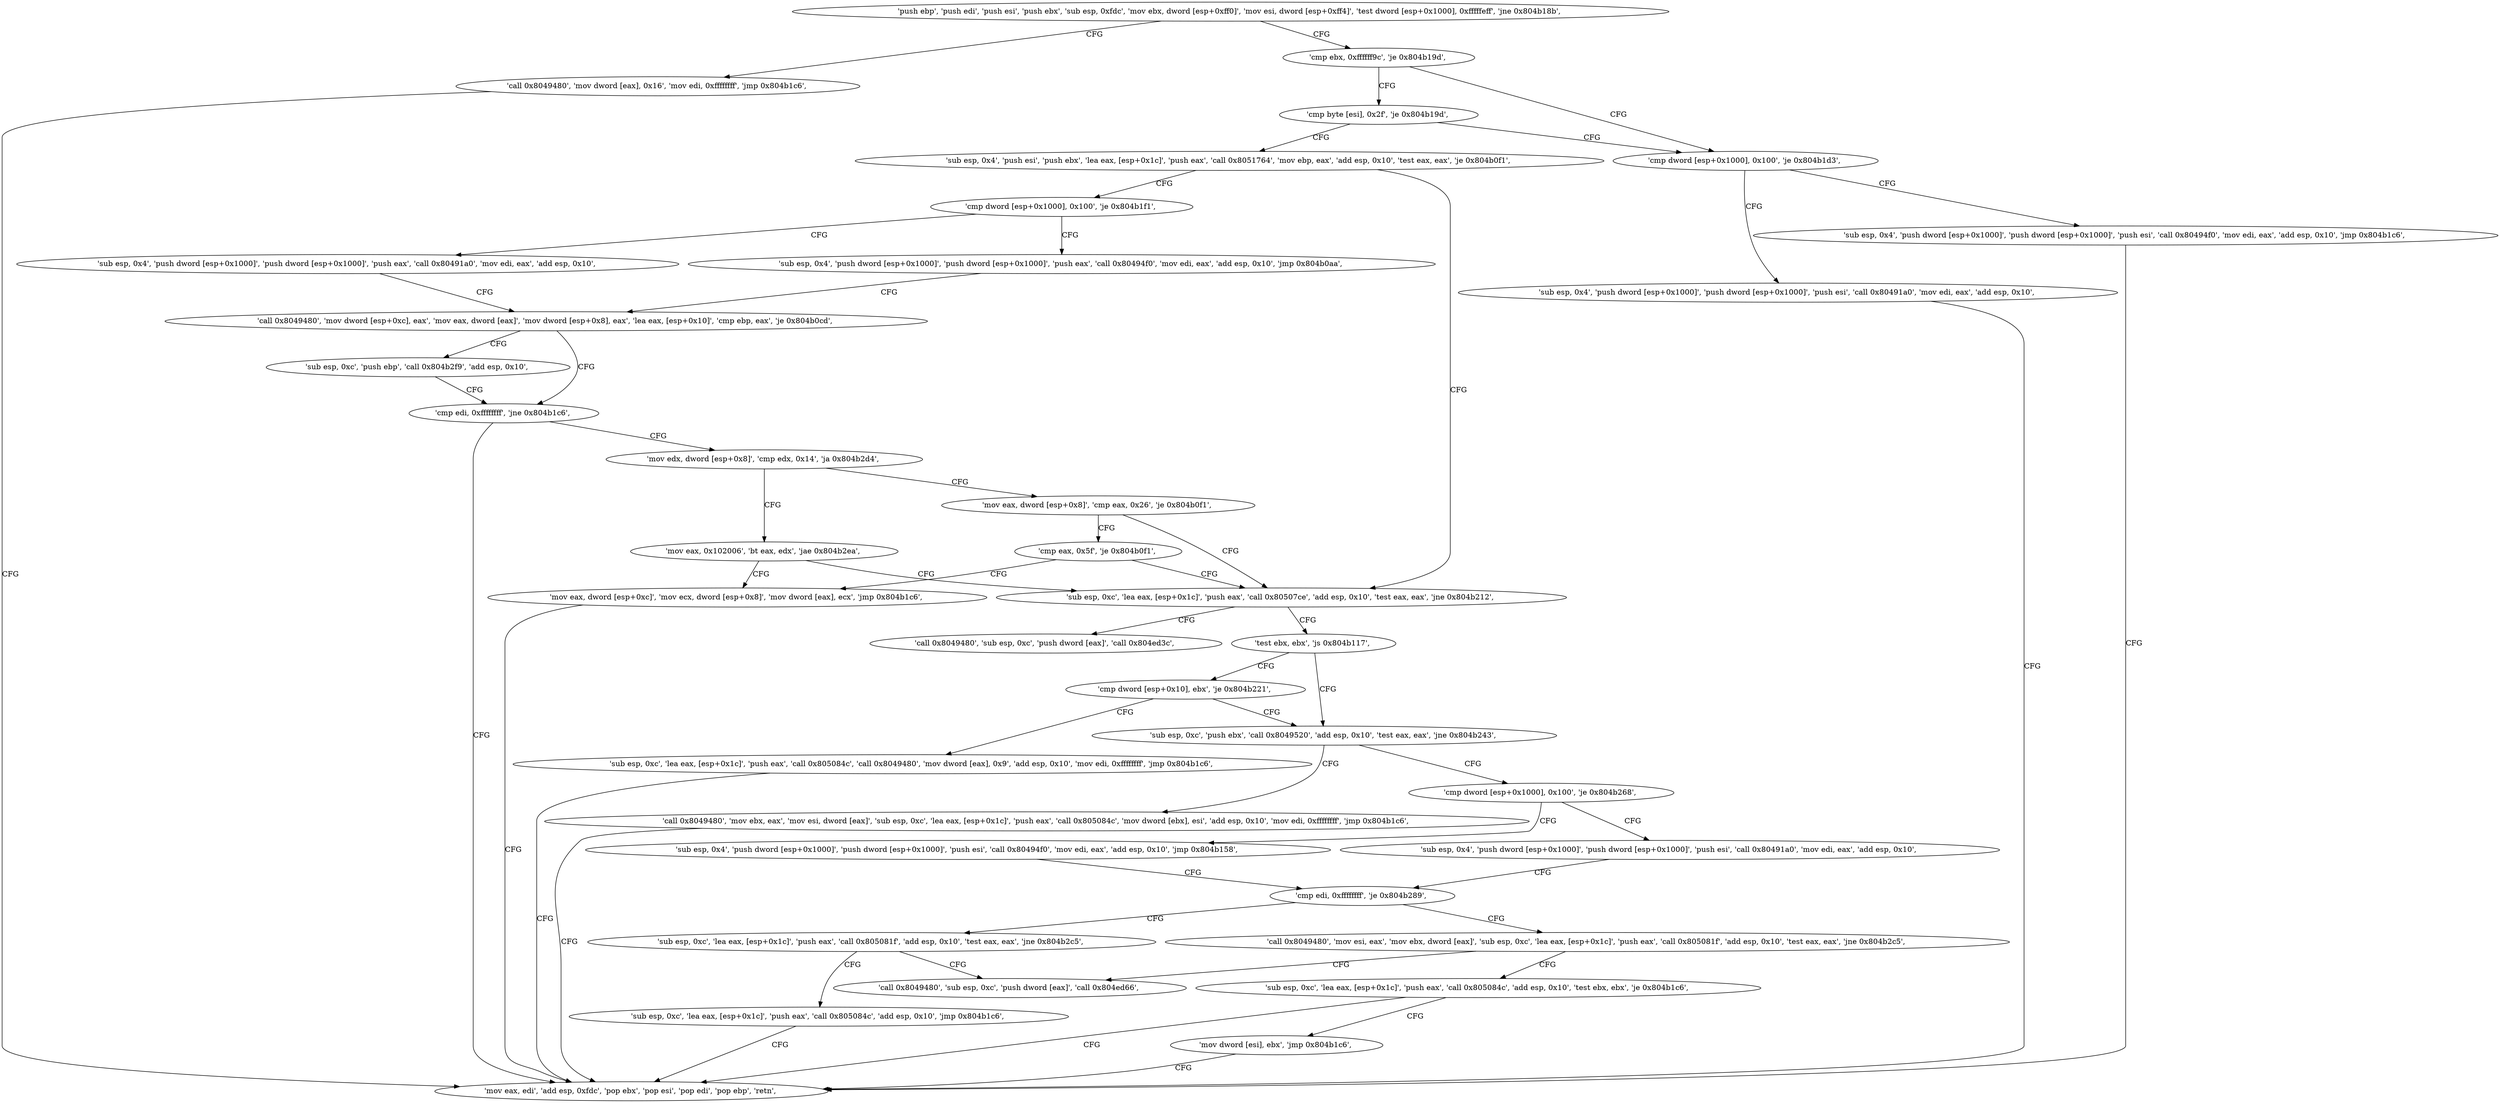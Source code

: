 digraph "func" {
"134524970" [label = "'push ebp', 'push edi', 'push esi', 'push ebx', 'sub esp, 0xfdc', 'mov ebx, dword [esp+0xff0]', 'mov esi, dword [esp+0xff4]', 'test dword [esp+0x1000], 0xfffffeff', 'jne 0x804b18b', " ]
"134525323" [label = "'call 0x8049480', 'mov dword [eax], 0x16', 'mov edi, 0xffffffff', 'jmp 0x804b1c6', " ]
"134525011" [label = "'cmp ebx, 0xffffff9c', 'je 0x804b19d', " ]
"134525382" [label = "'mov eax, edi', 'add esp, 0xfdc', 'pop ebx', 'pop esi', 'pop edi', 'pop ebp', 'retn', " ]
"134525341" [label = "'cmp dword [esp+0x1000], 0x100', 'je 0x804b1d3', " ]
"134525020" [label = "'cmp byte [esi], 0x2f', 'je 0x804b19d', " ]
"134525395" [label = "'sub esp, 0x4', 'push dword [esp+0x1000]', 'push dword [esp+0x1000]', 'push esi', 'call 0x80494f0', 'mov edi, eax', 'add esp, 0x10', 'jmp 0x804b1c6', " ]
"134525354" [label = "'sub esp, 0x4', 'push dword [esp+0x1000]', 'push dword [esp+0x1000]', 'push esi', 'call 0x80491a0', 'mov edi, eax', 'add esp, 0x10', " ]
"134525029" [label = "'sub esp, 0x4', 'push esi', 'push ebx', 'lea eax, [esp+0x1c]', 'push eax', 'call 0x8051764', 'mov ebp, eax', 'add esp, 0x10', 'test eax, eax', 'je 0x804b0f1', " ]
"134525169" [label = "'sub esp, 0xc', 'lea eax, [esp+0x1c]', 'push eax', 'call 0x80507ce', 'add esp, 0x10', 'test eax, eax', 'jne 0x804b212', " ]
"134525053" [label = "'cmp dword [esp+0x1000], 0x100', 'je 0x804b1f1', " ]
"134525458" [label = "'call 0x8049480', 'sub esp, 0xc', 'push dword [eax]', 'call 0x804ed3c', " ]
"134525193" [label = "'test ebx, ebx', 'js 0x804b117', " ]
"134525425" [label = "'sub esp, 0x4', 'push dword [esp+0x1000]', 'push dword [esp+0x1000]', 'push eax', 'call 0x80494f0', 'mov edi, eax', 'add esp, 0x10', 'jmp 0x804b0aa', " ]
"134525070" [label = "'sub esp, 0x4', 'push dword [esp+0x1000]', 'push dword [esp+0x1000]', 'push eax', 'call 0x80491a0', 'mov edi, eax', 'add esp, 0x10', " ]
"134525207" [label = "'sub esp, 0xc', 'push ebx', 'call 0x8049520', 'add esp, 0x10', 'test eax, eax', 'jne 0x804b243', " ]
"134525197" [label = "'cmp dword [esp+0x10], ebx', 'je 0x804b221', " ]
"134525098" [label = "'call 0x8049480', 'mov dword [esp+0xc], eax', 'mov eax, dword [eax]', 'mov dword [esp+0x8], eax', 'lea eax, [esp+0x10]', 'cmp ebp, eax', 'je 0x804b0cd', " ]
"134525507" [label = "'call 0x8049480', 'mov ebx, eax', 'mov esi, dword [eax]', 'sub esp, 0xc', 'lea eax, [esp+0x1c]', 'push eax', 'call 0x805084c', 'mov dword [ebx], esi', 'add esp, 0x10', 'mov edi, 0xffffffff', 'jmp 0x804b1c6', " ]
"134525227" [label = "'cmp dword [esp+0x1000], 0x100', 'je 0x804b268', " ]
"134525473" [label = "'sub esp, 0xc', 'lea eax, [esp+0x1c]', 'push eax', 'call 0x805084c', 'call 0x8049480', 'mov dword [eax], 0x9', 'add esp, 0x10', 'mov edi, 0xffffffff', 'jmp 0x804b1c6', " ]
"134525133" [label = "'cmp edi, 0xffffffff', 'jne 0x804b1c6', " ]
"134525121" [label = "'sub esp, 0xc', 'push ebp', 'call 0x804b2f9', 'add esp, 0x10', " ]
"134525142" [label = "'mov edx, dword [esp+0x8]', 'cmp edx, 0x14', 'ja 0x804b2d4', " ]
"134525544" [label = "'sub esp, 0x4', 'push dword [esp+0x1000]', 'push dword [esp+0x1000]', 'push esi', 'call 0x80494f0', 'mov edi, eax', 'add esp, 0x10', 'jmp 0x804b158', " ]
"134525244" [label = "'sub esp, 0x4', 'push dword [esp+0x1000]', 'push dword [esp+0x1000]', 'push esi', 'call 0x80491a0', 'mov edi, eax', 'add esp, 0x10', " ]
"134525652" [label = "'mov eax, dword [esp+0x8]', 'cmp eax, 0x26', 'je 0x804b0f1', " ]
"134525155" [label = "'mov eax, 0x102006', 'bt eax, edx', 'jae 0x804b2ea', " ]
"134525272" [label = "'cmp edi, 0xffffffff', 'je 0x804b289', " ]
"134525665" [label = "'cmp eax, 0x5f', 'je 0x804b0f1', " ]
"134525674" [label = "'mov eax, dword [esp+0xc]', 'mov ecx, dword [esp+0x8]', 'mov dword [eax], ecx', 'jmp 0x804b1c6', " ]
"134525577" [label = "'call 0x8049480', 'mov esi, eax', 'mov ebx, dword [eax]', 'sub esp, 0xc', 'lea eax, [esp+0x1c]', 'push eax', 'call 0x805081f', 'add esp, 0x10', 'test eax, eax', 'jne 0x804b2c5', " ]
"134525281" [label = "'sub esp, 0xc', 'lea eax, [esp+0x1c]', 'push eax', 'call 0x805081f', 'add esp, 0x10', 'test eax, eax', 'jne 0x804b2c5', " ]
"134525637" [label = "'call 0x8049480', 'sub esp, 0xc', 'push dword [eax]', 'call 0x804ed66', " ]
"134525606" [label = "'sub esp, 0xc', 'lea eax, [esp+0x1c]', 'push eax', 'call 0x805084c', 'add esp, 0x10', 'test ebx, ebx', 'je 0x804b1c6', " ]
"134525305" [label = "'sub esp, 0xc', 'lea eax, [esp+0x1c]', 'push eax', 'call 0x805084c', 'add esp, 0x10', 'jmp 0x804b1c6', " ]
"134525630" [label = "'mov dword [esi], ebx', 'jmp 0x804b1c6', " ]
"134524970" -> "134525323" [ label = "CFG" ]
"134524970" -> "134525011" [ label = "CFG" ]
"134525323" -> "134525382" [ label = "CFG" ]
"134525011" -> "134525341" [ label = "CFG" ]
"134525011" -> "134525020" [ label = "CFG" ]
"134525341" -> "134525395" [ label = "CFG" ]
"134525341" -> "134525354" [ label = "CFG" ]
"134525020" -> "134525341" [ label = "CFG" ]
"134525020" -> "134525029" [ label = "CFG" ]
"134525395" -> "134525382" [ label = "CFG" ]
"134525354" -> "134525382" [ label = "CFG" ]
"134525029" -> "134525169" [ label = "CFG" ]
"134525029" -> "134525053" [ label = "CFG" ]
"134525169" -> "134525458" [ label = "CFG" ]
"134525169" -> "134525193" [ label = "CFG" ]
"134525053" -> "134525425" [ label = "CFG" ]
"134525053" -> "134525070" [ label = "CFG" ]
"134525193" -> "134525207" [ label = "CFG" ]
"134525193" -> "134525197" [ label = "CFG" ]
"134525425" -> "134525098" [ label = "CFG" ]
"134525070" -> "134525098" [ label = "CFG" ]
"134525207" -> "134525507" [ label = "CFG" ]
"134525207" -> "134525227" [ label = "CFG" ]
"134525197" -> "134525473" [ label = "CFG" ]
"134525197" -> "134525207" [ label = "CFG" ]
"134525098" -> "134525133" [ label = "CFG" ]
"134525098" -> "134525121" [ label = "CFG" ]
"134525507" -> "134525382" [ label = "CFG" ]
"134525227" -> "134525544" [ label = "CFG" ]
"134525227" -> "134525244" [ label = "CFG" ]
"134525473" -> "134525382" [ label = "CFG" ]
"134525133" -> "134525382" [ label = "CFG" ]
"134525133" -> "134525142" [ label = "CFG" ]
"134525121" -> "134525133" [ label = "CFG" ]
"134525142" -> "134525652" [ label = "CFG" ]
"134525142" -> "134525155" [ label = "CFG" ]
"134525544" -> "134525272" [ label = "CFG" ]
"134525244" -> "134525272" [ label = "CFG" ]
"134525652" -> "134525169" [ label = "CFG" ]
"134525652" -> "134525665" [ label = "CFG" ]
"134525155" -> "134525674" [ label = "CFG" ]
"134525155" -> "134525169" [ label = "CFG" ]
"134525272" -> "134525577" [ label = "CFG" ]
"134525272" -> "134525281" [ label = "CFG" ]
"134525665" -> "134525169" [ label = "CFG" ]
"134525665" -> "134525674" [ label = "CFG" ]
"134525674" -> "134525382" [ label = "CFG" ]
"134525577" -> "134525637" [ label = "CFG" ]
"134525577" -> "134525606" [ label = "CFG" ]
"134525281" -> "134525637" [ label = "CFG" ]
"134525281" -> "134525305" [ label = "CFG" ]
"134525606" -> "134525382" [ label = "CFG" ]
"134525606" -> "134525630" [ label = "CFG" ]
"134525305" -> "134525382" [ label = "CFG" ]
"134525630" -> "134525382" [ label = "CFG" ]
}

